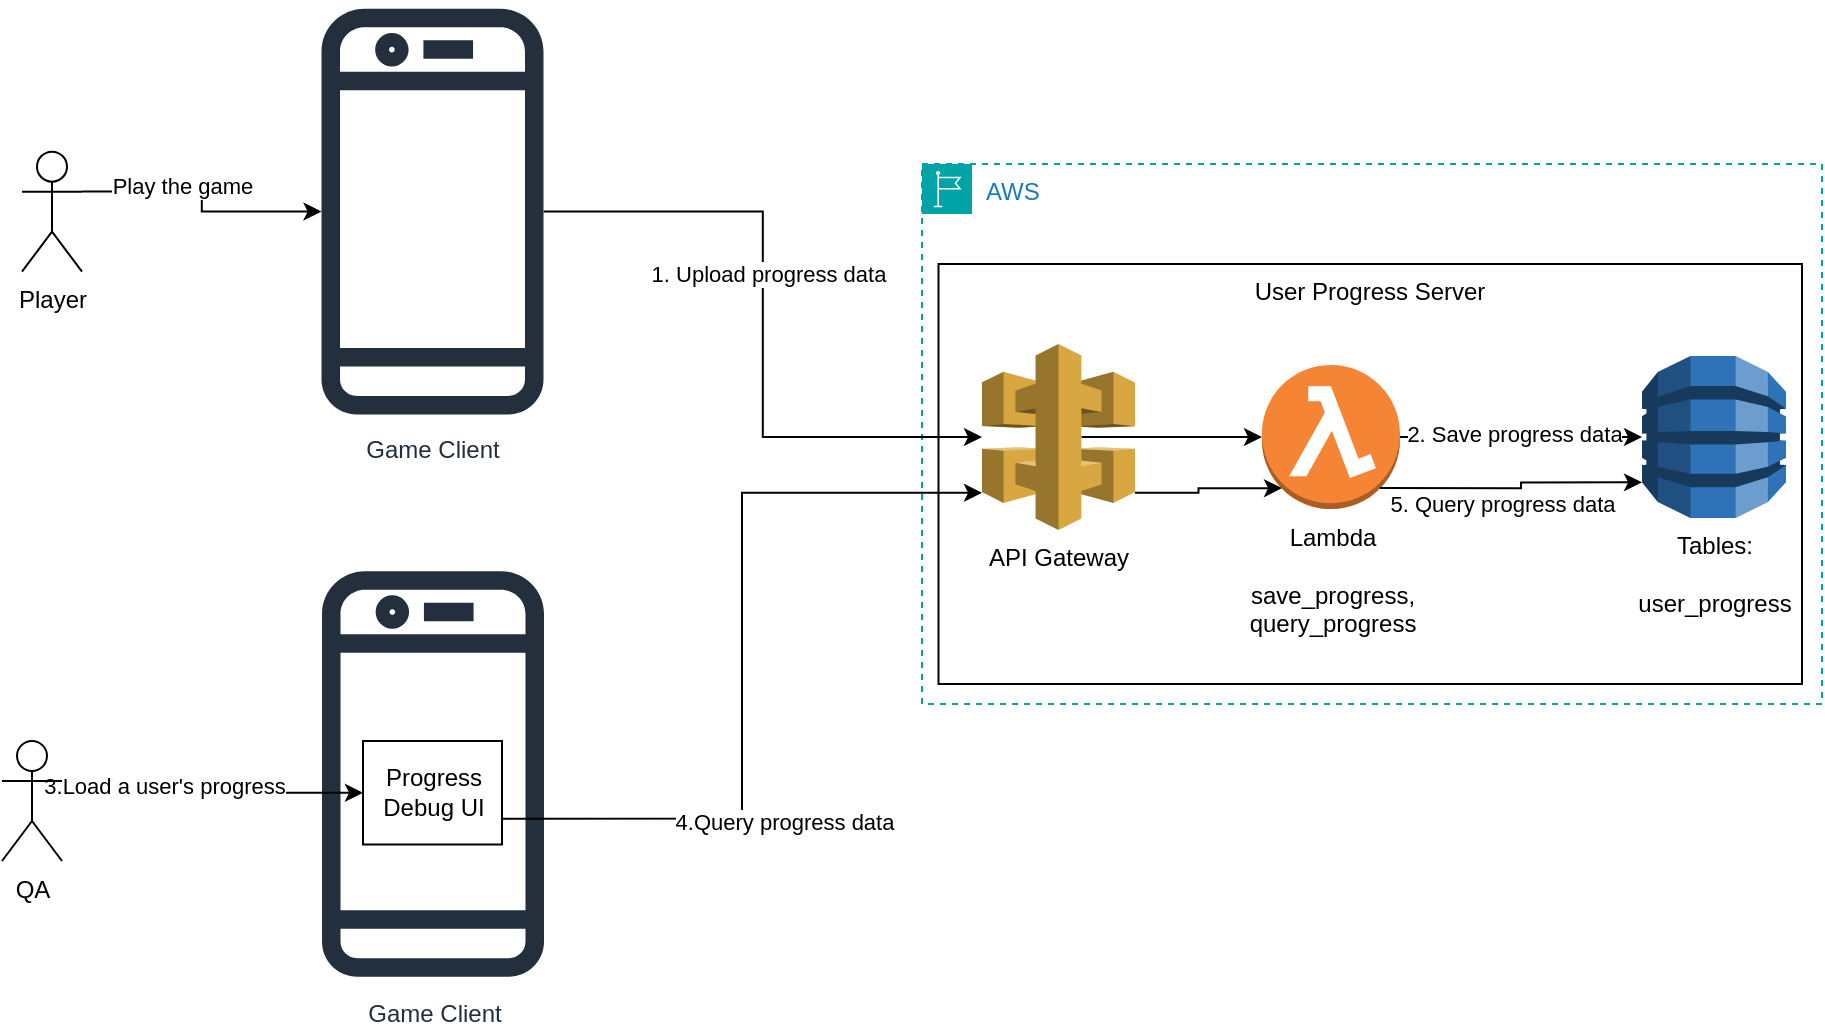 <mxfile version="26.0.2">
  <diagram name="Page-1" id="GxO4DzfJPCLEWfdv5AIp">
    <mxGraphModel dx="1434" dy="725" grid="1" gridSize="10" guides="1" tooltips="1" connect="1" arrows="1" fold="1" page="1" pageScale="1" pageWidth="827" pageHeight="1169" math="0" shadow="0">
      <root>
        <mxCell id="0" />
        <mxCell id="1" parent="0" />
        <mxCell id="nZfUMRDImMn_VAjpD-_a-1" value="AWS" style="points=[[0,0],[0.25,0],[0.5,0],[0.75,0],[1,0],[1,0.25],[1,0.5],[1,0.75],[1,1],[0.75,1],[0.5,1],[0.25,1],[0,1],[0,0.75],[0,0.5],[0,0.25]];outlineConnect=0;gradientColor=none;html=1;whiteSpace=wrap;fontSize=12;fontStyle=0;container=1;pointerEvents=0;collapsible=0;recursiveResize=0;shape=mxgraph.aws4.group;grIcon=mxgraph.aws4.group_region;strokeColor=#00A4A6;fillColor=none;verticalAlign=top;align=left;spacingLeft=30;fontColor=#147EBA;dashed=1;" parent="1" vertex="1">
          <mxGeometry x="500" y="120" width="450" height="270" as="geometry" />
        </mxCell>
        <mxCell id="AVbySlQ4fHWuwLLzPywg-11" value="User Progress Server" style="rounded=0;whiteSpace=wrap;html=1;verticalAlign=top;" parent="nZfUMRDImMn_VAjpD-_a-1" vertex="1">
          <mxGeometry x="8.25" y="50" width="431.75" height="210" as="geometry" />
        </mxCell>
        <mxCell id="nZfUMRDImMn_VAjpD-_a-8" style="edgeStyle=orthogonalEdgeStyle;rounded=0;orthogonalLoop=1;jettySize=auto;html=1;exitX=0.65;exitY=0.5;exitDx=0;exitDy=0;exitPerimeter=0;" parent="nZfUMRDImMn_VAjpD-_a-1" source="nZfUMRDImMn_VAjpD-_a-2" target="nZfUMRDImMn_VAjpD-_a-5" edge="1">
          <mxGeometry relative="1" as="geometry" />
        </mxCell>
        <mxCell id="nZfUMRDImMn_VAjpD-_a-2" value="API Gateway" style="outlineConnect=0;dashed=0;verticalLabelPosition=bottom;verticalAlign=top;align=center;html=1;shape=mxgraph.aws3.api_gateway;fillColor=#D9A741;gradientColor=none;" parent="nZfUMRDImMn_VAjpD-_a-1" vertex="1">
          <mxGeometry x="30" y="90" width="76.5" height="93" as="geometry" />
        </mxCell>
        <mxCell id="nZfUMRDImMn_VAjpD-_a-9" style="edgeStyle=orthogonalEdgeStyle;rounded=0;orthogonalLoop=1;jettySize=auto;html=1;exitX=1;exitY=0.5;exitDx=0;exitDy=0;exitPerimeter=0;" parent="nZfUMRDImMn_VAjpD-_a-1" source="nZfUMRDImMn_VAjpD-_a-5" target="nZfUMRDImMn_VAjpD-_a-6" edge="1">
          <mxGeometry relative="1" as="geometry" />
        </mxCell>
        <mxCell id="AVbySlQ4fHWuwLLzPywg-2" value="2. Save progress data" style="edgeLabel;html=1;align=center;verticalAlign=middle;resizable=0;points=[];" parent="nZfUMRDImMn_VAjpD-_a-9" vertex="1" connectable="0">
          <mxGeometry x="-0.086" y="3" relative="1" as="geometry">
            <mxPoint x="1" y="1" as="offset" />
          </mxGeometry>
        </mxCell>
        <mxCell id="nZfUMRDImMn_VAjpD-_a-5" value="Lambda&lt;div&gt;&lt;br&gt;&lt;/div&gt;&lt;div&gt;save_progress,&lt;/div&gt;&lt;div&gt;query_progress&lt;/div&gt;" style="outlineConnect=0;dashed=0;verticalLabelPosition=bottom;verticalAlign=top;align=center;html=1;shape=mxgraph.aws3.lambda_function;fillColor=#F58534;gradientColor=none;" parent="nZfUMRDImMn_VAjpD-_a-1" vertex="1">
          <mxGeometry x="170" y="100.5" width="69" height="72" as="geometry" />
        </mxCell>
        <mxCell id="nZfUMRDImMn_VAjpD-_a-6" value="Tables:&lt;div&gt;&lt;br&gt;&lt;/div&gt;&lt;div&gt;user_progress&lt;/div&gt;" style="outlineConnect=0;dashed=0;verticalLabelPosition=bottom;verticalAlign=top;align=center;html=1;shape=mxgraph.aws3.dynamo_db;fillColor=#2E73B8;gradientColor=none;" parent="nZfUMRDImMn_VAjpD-_a-1" vertex="1">
          <mxGeometry x="360" y="96" width="72" height="81" as="geometry" />
        </mxCell>
        <mxCell id="AVbySlQ4fHWuwLLzPywg-8" style="edgeStyle=orthogonalEdgeStyle;rounded=0;orthogonalLoop=1;jettySize=auto;html=1;exitX=1;exitY=0.8;exitDx=0;exitDy=0;exitPerimeter=0;entryX=0.145;entryY=0.855;entryDx=0;entryDy=0;entryPerimeter=0;" parent="nZfUMRDImMn_VAjpD-_a-1" source="nZfUMRDImMn_VAjpD-_a-2" target="nZfUMRDImMn_VAjpD-_a-5" edge="1">
          <mxGeometry relative="1" as="geometry" />
        </mxCell>
        <mxCell id="AVbySlQ4fHWuwLLzPywg-9" style="edgeStyle=orthogonalEdgeStyle;rounded=0;orthogonalLoop=1;jettySize=auto;html=1;exitX=0.855;exitY=0.855;exitDx=0;exitDy=0;exitPerimeter=0;entryX=0;entryY=0.78;entryDx=0;entryDy=0;entryPerimeter=0;" parent="nZfUMRDImMn_VAjpD-_a-1" source="nZfUMRDImMn_VAjpD-_a-5" target="nZfUMRDImMn_VAjpD-_a-6" edge="1">
          <mxGeometry relative="1" as="geometry" />
        </mxCell>
        <mxCell id="AVbySlQ4fHWuwLLzPywg-10" value="5. Query progress data" style="edgeLabel;html=1;align=center;verticalAlign=middle;resizable=0;points=[];" parent="AVbySlQ4fHWuwLLzPywg-9" vertex="1" connectable="0">
          <mxGeometry x="-0.627" y="3" relative="1" as="geometry">
            <mxPoint x="36" y="11" as="offset" />
          </mxGeometry>
        </mxCell>
        <mxCell id="nZfUMRDImMn_VAjpD-_a-15" value="" style="edgeStyle=orthogonalEdgeStyle;rounded=0;orthogonalLoop=1;jettySize=auto;html=1;" parent="1" source="HrLIsz2yKfnk_InutHty-1" target="nZfUMRDImMn_VAjpD-_a-2" edge="1">
          <mxGeometry relative="1" as="geometry">
            <mxPoint x="351.5" y="427.5" as="targetPoint" />
          </mxGeometry>
        </mxCell>
        <mxCell id="AVbySlQ4fHWuwLLzPywg-1" value="1. Upload progress data" style="edgeLabel;html=1;align=center;verticalAlign=middle;resizable=0;points=[];" parent="nZfUMRDImMn_VAjpD-_a-15" vertex="1" connectable="0">
          <mxGeometry x="-0.158" y="2" relative="1" as="geometry">
            <mxPoint y="1" as="offset" />
          </mxGeometry>
        </mxCell>
        <mxCell id="nZfUMRDImMn_VAjpD-_a-7" value="Game Client" style="sketch=0;outlineConnect=0;fontColor=#232F3E;gradientColor=none;fillColor=#232F3D;strokeColor=none;dashed=0;verticalLabelPosition=bottom;verticalAlign=top;align=center;html=1;fontSize=12;fontStyle=0;aspect=fixed;pointerEvents=1;shape=mxgraph.aws4.mobile_client;" parent="1" vertex="1">
          <mxGeometry x="200" y="319.41" width="111" height="211.17" as="geometry" />
        </mxCell>
        <mxCell id="AVbySlQ4fHWuwLLzPywg-5" value="Progress Debug UI" style="rounded=0;whiteSpace=wrap;html=1;" parent="1" vertex="1">
          <mxGeometry x="220.5" y="408.5" width="69.5" height="51.75" as="geometry" />
        </mxCell>
        <mxCell id="AVbySlQ4fHWuwLLzPywg-6" style="edgeStyle=orthogonalEdgeStyle;rounded=0;orthogonalLoop=1;jettySize=auto;html=1;exitX=1;exitY=0.75;exitDx=0;exitDy=0;entryX=0;entryY=0.8;entryDx=0;entryDy=0;entryPerimeter=0;" parent="1" source="AVbySlQ4fHWuwLLzPywg-5" target="nZfUMRDImMn_VAjpD-_a-2" edge="1">
          <mxGeometry relative="1" as="geometry" />
        </mxCell>
        <mxCell id="AVbySlQ4fHWuwLLzPywg-7" value="4.Query progress data" style="edgeLabel;html=1;align=center;verticalAlign=middle;resizable=0;points=[];" parent="AVbySlQ4fHWuwLLzPywg-6" vertex="1" connectable="0">
          <mxGeometry x="-0.424" relative="1" as="geometry">
            <mxPoint x="25" y="1" as="offset" />
          </mxGeometry>
        </mxCell>
        <mxCell id="AVbySlQ4fHWuwLLzPywg-17" style="edgeStyle=orthogonalEdgeStyle;rounded=0;orthogonalLoop=1;jettySize=auto;html=1;exitX=1;exitY=0.333;exitDx=0;exitDy=0;exitPerimeter=0;" parent="1" source="AVbySlQ4fHWuwLLzPywg-14" target="AVbySlQ4fHWuwLLzPywg-5" edge="1">
          <mxGeometry relative="1" as="geometry" />
        </mxCell>
        <mxCell id="AVbySlQ4fHWuwLLzPywg-18" value="3.Load a user&#39;s progress" style="edgeLabel;html=1;align=center;verticalAlign=middle;resizable=0;points=[];" parent="AVbySlQ4fHWuwLLzPywg-17" vertex="1" connectable="0">
          <mxGeometry x="-0.046" y="4" relative="1" as="geometry">
            <mxPoint x="-24" y="6" as="offset" />
          </mxGeometry>
        </mxCell>
        <mxCell id="AVbySlQ4fHWuwLLzPywg-14" value="QA" style="shape=umlActor;verticalLabelPosition=bottom;verticalAlign=top;html=1;outlineConnect=0;" parent="1" vertex="1">
          <mxGeometry x="40" y="408.5" width="30" height="60" as="geometry" />
        </mxCell>
        <mxCell id="HrLIsz2yKfnk_InutHty-1" value="Game Client" style="sketch=0;outlineConnect=0;fontColor=#232F3E;gradientColor=none;fillColor=#232F3D;strokeColor=none;dashed=0;verticalLabelPosition=bottom;verticalAlign=top;align=center;html=1;fontSize=12;fontStyle=0;aspect=fixed;pointerEvents=1;shape=mxgraph.aws4.mobile_client;" vertex="1" parent="1">
          <mxGeometry x="199.75" y="38.24" width="111" height="211.17" as="geometry" />
        </mxCell>
        <mxCell id="HrLIsz2yKfnk_InutHty-4" style="edgeStyle=orthogonalEdgeStyle;rounded=0;orthogonalLoop=1;jettySize=auto;html=1;exitX=1;exitY=0.333;exitDx=0;exitDy=0;exitPerimeter=0;" edge="1" parent="1" source="HrLIsz2yKfnk_InutHty-3" target="HrLIsz2yKfnk_InutHty-1">
          <mxGeometry relative="1" as="geometry" />
        </mxCell>
        <mxCell id="HrLIsz2yKfnk_InutHty-5" value="Play the game" style="edgeLabel;html=1;align=center;verticalAlign=middle;resizable=0;points=[];" vertex="1" connectable="0" parent="HrLIsz2yKfnk_InutHty-4">
          <mxGeometry x="-0.229" y="3" relative="1" as="geometry">
            <mxPoint as="offset" />
          </mxGeometry>
        </mxCell>
        <mxCell id="HrLIsz2yKfnk_InutHty-3" value="Player" style="shape=umlActor;verticalLabelPosition=bottom;verticalAlign=top;html=1;outlineConnect=0;" vertex="1" parent="1">
          <mxGeometry x="50" y="113.83" width="30" height="60" as="geometry" />
        </mxCell>
      </root>
    </mxGraphModel>
  </diagram>
</mxfile>
